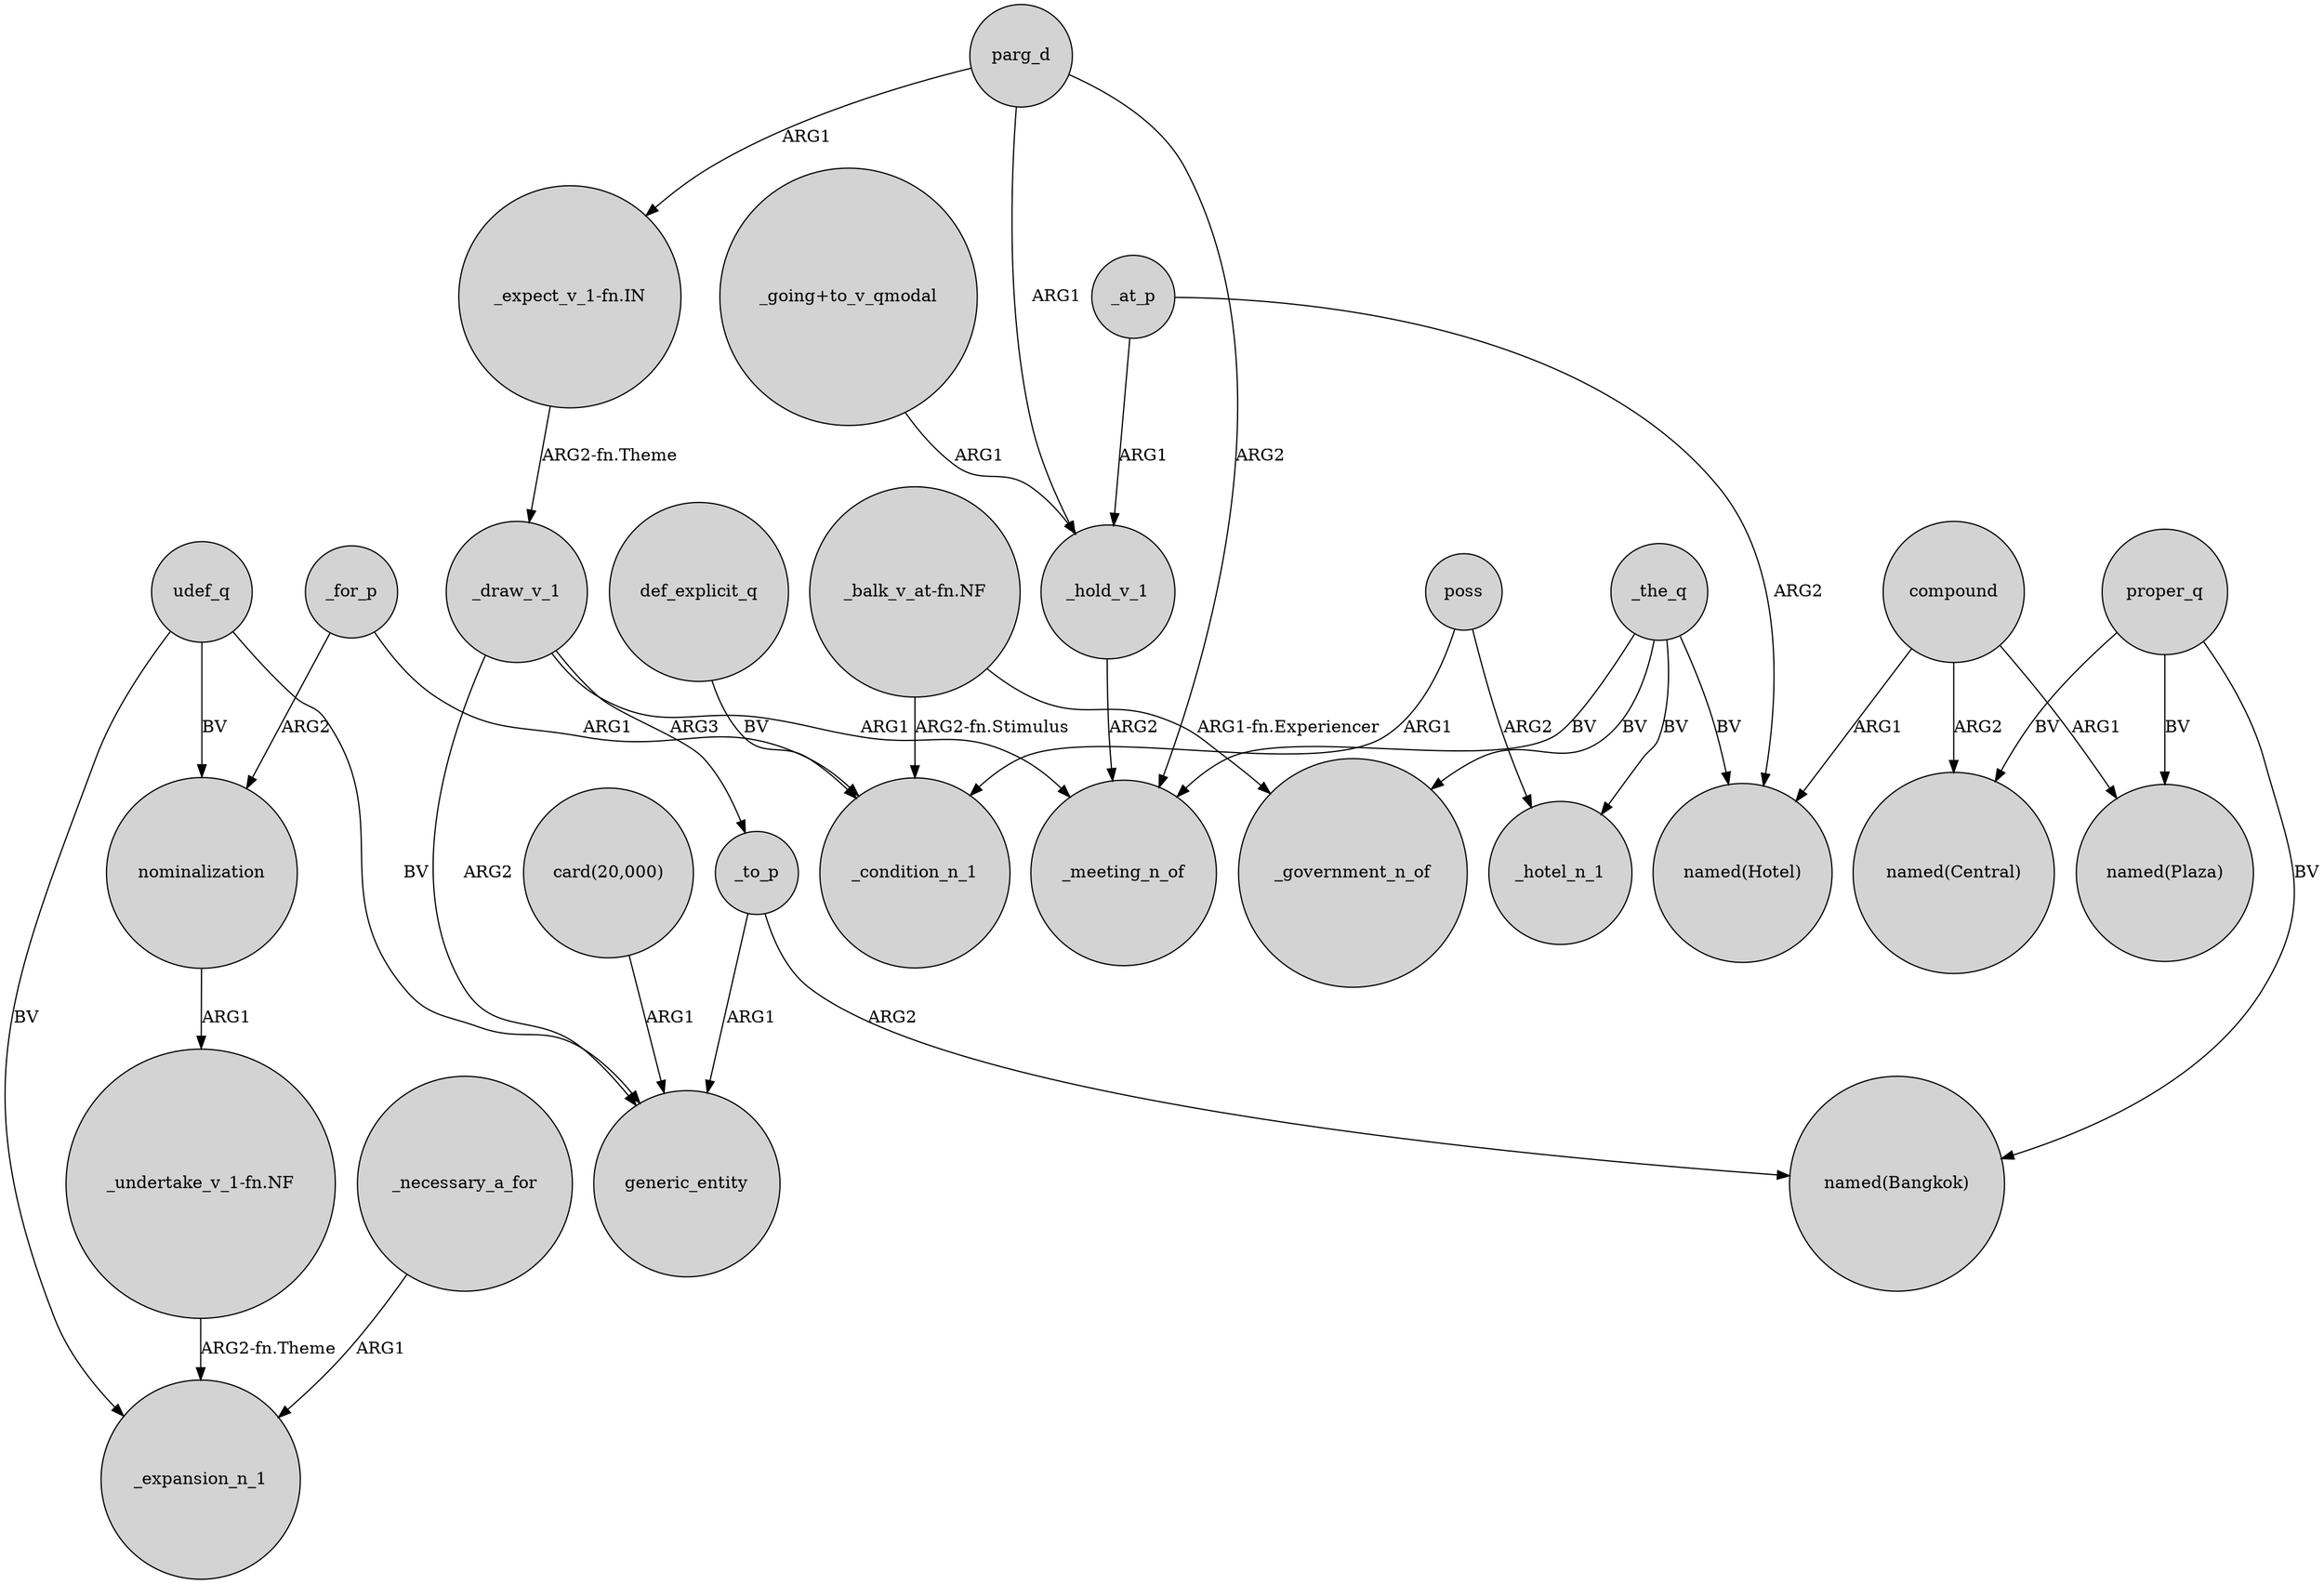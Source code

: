 digraph {
	node [shape=circle style=filled]
	_at_p -> _hold_v_1 [label=ARG1]
	_at_p -> "named(Hotel)" [label=ARG2]
	"_balk_v_at-fn.NF" -> _government_n_of [label="ARG1-fn.Experiencer"]
	udef_q -> generic_entity [label=BV]
	compound -> "named(Central)" [label=ARG2]
	_necessary_a_for -> _expansion_n_1 [label=ARG1]
	parg_d -> _meeting_n_of [label=ARG2]
	_hold_v_1 -> _meeting_n_of [label=ARG2]
	_the_q -> _meeting_n_of [label=BV]
	_to_p -> "named(Bangkok)" [label=ARG2]
	_the_q -> "named(Hotel)" [label=BV]
	def_explicit_q -> _condition_n_1 [label=BV]
	"card(20,000)" -> generic_entity [label=ARG1]
	_for_p -> nominalization [label=ARG2]
	"_undertake_v_1-fn.NF" -> _expansion_n_1 [label="ARG2-fn.Theme"]
	nominalization -> "_undertake_v_1-fn.NF" [label=ARG1]
	_draw_v_1 -> generic_entity [label=ARG2]
	compound -> "named(Hotel)" [label=ARG1]
	_draw_v_1 -> _to_p [label=ARG3]
	parg_d -> _hold_v_1 [label=ARG1]
	_for_p -> _condition_n_1 [label=ARG1]
	"_balk_v_at-fn.NF" -> _condition_n_1 [label="ARG2-fn.Stimulus"]
	proper_q -> "named(Plaza)" [label=BV]
	proper_q -> "named(Central)" [label=BV]
	_to_p -> generic_entity [label=ARG1]
	parg_d -> "_expect_v_1-fn.IN" [label=ARG1]
	_draw_v_1 -> _meeting_n_of [label=ARG1]
	proper_q -> "named(Bangkok)" [label=BV]
	udef_q -> _expansion_n_1 [label=BV]
	udef_q -> nominalization [label=BV]
	compound -> "named(Plaza)" [label=ARG1]
	_the_q -> _government_n_of [label=BV]
	poss -> _condition_n_1 [label=ARG1]
	"_going+to_v_qmodal" -> _hold_v_1 [label=ARG1]
	"_expect_v_1-fn.IN" -> _draw_v_1 [label="ARG2-fn.Theme"]
	poss -> _hotel_n_1 [label=ARG2]
	_the_q -> _hotel_n_1 [label=BV]
}
